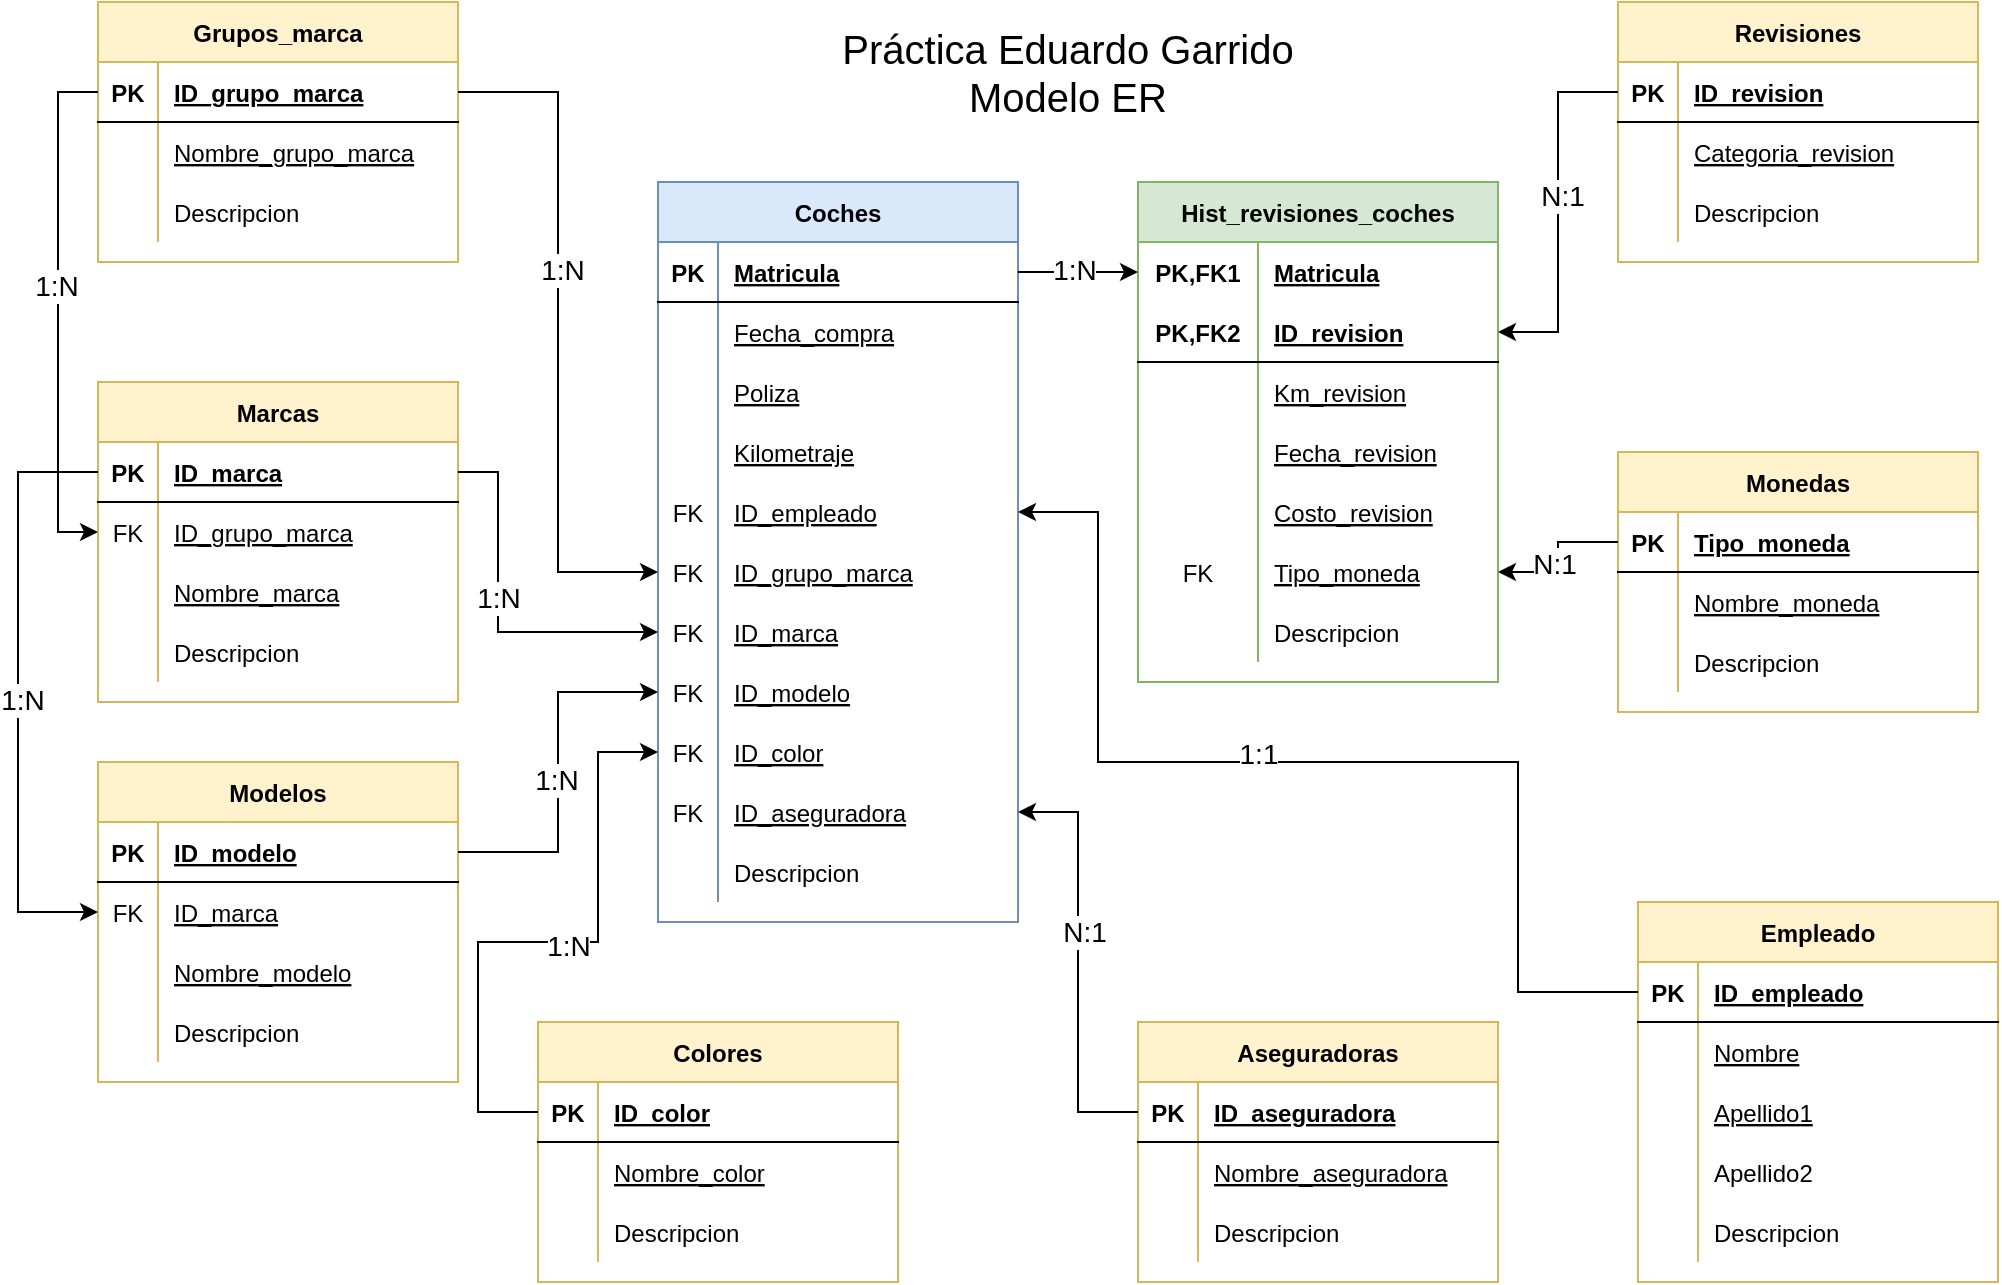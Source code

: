 <mxfile version="20.2.8" type="device"><diagram id="R2lEEEUBdFMjLlhIrx00" name="Page-1"><mxGraphModel dx="1898" dy="681" grid="1" gridSize="10" guides="1" tooltips="1" connect="1" arrows="1" fold="1" page="1" pageScale="1" pageWidth="850" pageHeight="1100" math="0" shadow="0" extFonts="Permanent Marker^https://fonts.googleapis.com/css?family=Permanent+Marker"><root><mxCell id="0"/><mxCell id="1" parent="0"/><mxCell id="57Nj-zh8kXHat_kjO9nR-1" value="Modelos" style="shape=table;startSize=30;container=1;collapsible=1;childLayout=tableLayout;fixedRows=1;rowLines=0;fontStyle=1;align=center;resizeLast=1;fillColor=#fff2cc;strokeColor=#d6b656;" vertex="1" parent="1"><mxGeometry x="-120" y="400" width="180" height="160" as="geometry"/></mxCell><mxCell id="57Nj-zh8kXHat_kjO9nR-2" value="" style="shape=tableRow;horizontal=0;startSize=0;swimlaneHead=0;swimlaneBody=0;fillColor=none;collapsible=0;dropTarget=0;points=[[0,0.5],[1,0.5]];portConstraint=eastwest;top=0;left=0;right=0;bottom=1;" vertex="1" parent="57Nj-zh8kXHat_kjO9nR-1"><mxGeometry y="30" width="180" height="30" as="geometry"/></mxCell><mxCell id="57Nj-zh8kXHat_kjO9nR-3" value="PK" style="shape=partialRectangle;connectable=0;fillColor=none;top=0;left=0;bottom=0;right=0;fontStyle=1;overflow=hidden;" vertex="1" parent="57Nj-zh8kXHat_kjO9nR-2"><mxGeometry width="30" height="30" as="geometry"><mxRectangle width="30" height="30" as="alternateBounds"/></mxGeometry></mxCell><mxCell id="57Nj-zh8kXHat_kjO9nR-4" value="ID_modelo" style="shape=partialRectangle;connectable=0;fillColor=none;top=0;left=0;bottom=0;right=0;align=left;spacingLeft=6;fontStyle=5;overflow=hidden;" vertex="1" parent="57Nj-zh8kXHat_kjO9nR-2"><mxGeometry x="30" width="150" height="30" as="geometry"><mxRectangle width="150" height="30" as="alternateBounds"/></mxGeometry></mxCell><mxCell id="57Nj-zh8kXHat_kjO9nR-5" value="" style="shape=tableRow;horizontal=0;startSize=0;swimlaneHead=0;swimlaneBody=0;fillColor=none;collapsible=0;dropTarget=0;points=[[0,0.5],[1,0.5]];portConstraint=eastwest;top=0;left=0;right=0;bottom=0;" vertex="1" parent="57Nj-zh8kXHat_kjO9nR-1"><mxGeometry y="60" width="180" height="30" as="geometry"/></mxCell><mxCell id="57Nj-zh8kXHat_kjO9nR-6" value="FK" style="shape=partialRectangle;connectable=0;fillColor=none;top=0;left=0;bottom=0;right=0;editable=1;overflow=hidden;" vertex="1" parent="57Nj-zh8kXHat_kjO9nR-5"><mxGeometry width="30" height="30" as="geometry"><mxRectangle width="30" height="30" as="alternateBounds"/></mxGeometry></mxCell><mxCell id="57Nj-zh8kXHat_kjO9nR-7" value="ID_marca" style="shape=partialRectangle;connectable=0;fillColor=none;top=0;left=0;bottom=0;right=0;align=left;spacingLeft=6;overflow=hidden;fontStyle=4" vertex="1" parent="57Nj-zh8kXHat_kjO9nR-5"><mxGeometry x="30" width="150" height="30" as="geometry"><mxRectangle width="150" height="30" as="alternateBounds"/></mxGeometry></mxCell><mxCell id="57Nj-zh8kXHat_kjO9nR-192" value="" style="shape=tableRow;horizontal=0;startSize=0;swimlaneHead=0;swimlaneBody=0;fillColor=none;collapsible=0;dropTarget=0;points=[[0,0.5],[1,0.5]];portConstraint=eastwest;top=0;left=0;right=0;bottom=0;" vertex="1" parent="57Nj-zh8kXHat_kjO9nR-1"><mxGeometry y="90" width="180" height="30" as="geometry"/></mxCell><mxCell id="57Nj-zh8kXHat_kjO9nR-193" value="" style="shape=partialRectangle;connectable=0;fillColor=none;top=0;left=0;bottom=0;right=0;editable=1;overflow=hidden;" vertex="1" parent="57Nj-zh8kXHat_kjO9nR-192"><mxGeometry width="30" height="30" as="geometry"><mxRectangle width="30" height="30" as="alternateBounds"/></mxGeometry></mxCell><mxCell id="57Nj-zh8kXHat_kjO9nR-194" value="Nombre_modelo" style="shape=partialRectangle;connectable=0;fillColor=none;top=0;left=0;bottom=0;right=0;align=left;spacingLeft=6;overflow=hidden;fontStyle=4" vertex="1" parent="57Nj-zh8kXHat_kjO9nR-192"><mxGeometry x="30" width="150" height="30" as="geometry"><mxRectangle width="150" height="30" as="alternateBounds"/></mxGeometry></mxCell><mxCell id="57Nj-zh8kXHat_kjO9nR-8" value="" style="shape=tableRow;horizontal=0;startSize=0;swimlaneHead=0;swimlaneBody=0;fillColor=none;collapsible=0;dropTarget=0;points=[[0,0.5],[1,0.5]];portConstraint=eastwest;top=0;left=0;right=0;bottom=0;" vertex="1" parent="57Nj-zh8kXHat_kjO9nR-1"><mxGeometry y="120" width="180" height="30" as="geometry"/></mxCell><mxCell id="57Nj-zh8kXHat_kjO9nR-9" value="" style="shape=partialRectangle;connectable=0;fillColor=none;top=0;left=0;bottom=0;right=0;editable=1;overflow=hidden;" vertex="1" parent="57Nj-zh8kXHat_kjO9nR-8"><mxGeometry width="30" height="30" as="geometry"><mxRectangle width="30" height="30" as="alternateBounds"/></mxGeometry></mxCell><mxCell id="57Nj-zh8kXHat_kjO9nR-10" value="Descripcion" style="shape=partialRectangle;connectable=0;fillColor=none;top=0;left=0;bottom=0;right=0;align=left;spacingLeft=6;overflow=hidden;" vertex="1" parent="57Nj-zh8kXHat_kjO9nR-8"><mxGeometry x="30" width="150" height="30" as="geometry"><mxRectangle width="150" height="30" as="alternateBounds"/></mxGeometry></mxCell><mxCell id="57Nj-zh8kXHat_kjO9nR-14" value="Marcas" style="shape=table;startSize=30;container=1;collapsible=1;childLayout=tableLayout;fixedRows=1;rowLines=0;fontStyle=1;align=center;resizeLast=1;fillColor=#fff2cc;strokeColor=#d6b656;" vertex="1" parent="1"><mxGeometry x="-120" y="210" width="180" height="160" as="geometry"/></mxCell><mxCell id="57Nj-zh8kXHat_kjO9nR-15" value="" style="shape=tableRow;horizontal=0;startSize=0;swimlaneHead=0;swimlaneBody=0;fillColor=none;collapsible=0;dropTarget=0;points=[[0,0.5],[1,0.5]];portConstraint=eastwest;top=0;left=0;right=0;bottom=1;" vertex="1" parent="57Nj-zh8kXHat_kjO9nR-14"><mxGeometry y="30" width="180" height="30" as="geometry"/></mxCell><mxCell id="57Nj-zh8kXHat_kjO9nR-16" value="PK" style="shape=partialRectangle;connectable=0;fillColor=none;top=0;left=0;bottom=0;right=0;fontStyle=1;overflow=hidden;" vertex="1" parent="57Nj-zh8kXHat_kjO9nR-15"><mxGeometry width="30" height="30" as="geometry"><mxRectangle width="30" height="30" as="alternateBounds"/></mxGeometry></mxCell><mxCell id="57Nj-zh8kXHat_kjO9nR-17" value="ID_marca" style="shape=partialRectangle;connectable=0;fillColor=none;top=0;left=0;bottom=0;right=0;align=left;spacingLeft=6;fontStyle=5;overflow=hidden;" vertex="1" parent="57Nj-zh8kXHat_kjO9nR-15"><mxGeometry x="30" width="150" height="30" as="geometry"><mxRectangle width="150" height="30" as="alternateBounds"/></mxGeometry></mxCell><mxCell id="57Nj-zh8kXHat_kjO9nR-18" value="" style="shape=tableRow;horizontal=0;startSize=0;swimlaneHead=0;swimlaneBody=0;fillColor=none;collapsible=0;dropTarget=0;points=[[0,0.5],[1,0.5]];portConstraint=eastwest;top=0;left=0;right=0;bottom=0;" vertex="1" parent="57Nj-zh8kXHat_kjO9nR-14"><mxGeometry y="60" width="180" height="30" as="geometry"/></mxCell><mxCell id="57Nj-zh8kXHat_kjO9nR-19" value="FK" style="shape=partialRectangle;connectable=0;fillColor=none;top=0;left=0;bottom=0;right=0;editable=1;overflow=hidden;" vertex="1" parent="57Nj-zh8kXHat_kjO9nR-18"><mxGeometry width="30" height="30" as="geometry"><mxRectangle width="30" height="30" as="alternateBounds"/></mxGeometry></mxCell><mxCell id="57Nj-zh8kXHat_kjO9nR-20" value="ID_grupo_marca" style="shape=partialRectangle;connectable=0;fillColor=none;top=0;left=0;bottom=0;right=0;align=left;spacingLeft=6;overflow=hidden;fontStyle=4" vertex="1" parent="57Nj-zh8kXHat_kjO9nR-18"><mxGeometry x="30" width="150" height="30" as="geometry"><mxRectangle width="150" height="30" as="alternateBounds"/></mxGeometry></mxCell><mxCell id="57Nj-zh8kXHat_kjO9nR-189" value="" style="shape=tableRow;horizontal=0;startSize=0;swimlaneHead=0;swimlaneBody=0;fillColor=none;collapsible=0;dropTarget=0;points=[[0,0.5],[1,0.5]];portConstraint=eastwest;top=0;left=0;right=0;bottom=0;" vertex="1" parent="57Nj-zh8kXHat_kjO9nR-14"><mxGeometry y="90" width="180" height="30" as="geometry"/></mxCell><mxCell id="57Nj-zh8kXHat_kjO9nR-190" value="" style="shape=partialRectangle;connectable=0;fillColor=none;top=0;left=0;bottom=0;right=0;editable=1;overflow=hidden;" vertex="1" parent="57Nj-zh8kXHat_kjO9nR-189"><mxGeometry width="30" height="30" as="geometry"><mxRectangle width="30" height="30" as="alternateBounds"/></mxGeometry></mxCell><mxCell id="57Nj-zh8kXHat_kjO9nR-191" value="Nombre_marca" style="shape=partialRectangle;connectable=0;fillColor=none;top=0;left=0;bottom=0;right=0;align=left;spacingLeft=6;overflow=hidden;fontStyle=4" vertex="1" parent="57Nj-zh8kXHat_kjO9nR-189"><mxGeometry x="30" width="150" height="30" as="geometry"><mxRectangle width="150" height="30" as="alternateBounds"/></mxGeometry></mxCell><mxCell id="57Nj-zh8kXHat_kjO9nR-21" value="" style="shape=tableRow;horizontal=0;startSize=0;swimlaneHead=0;swimlaneBody=0;fillColor=none;collapsible=0;dropTarget=0;points=[[0,0.5],[1,0.5]];portConstraint=eastwest;top=0;left=0;right=0;bottom=0;" vertex="1" parent="57Nj-zh8kXHat_kjO9nR-14"><mxGeometry y="120" width="180" height="30" as="geometry"/></mxCell><mxCell id="57Nj-zh8kXHat_kjO9nR-22" value="" style="shape=partialRectangle;connectable=0;fillColor=none;top=0;left=0;bottom=0;right=0;editable=1;overflow=hidden;" vertex="1" parent="57Nj-zh8kXHat_kjO9nR-21"><mxGeometry width="30" height="30" as="geometry"><mxRectangle width="30" height="30" as="alternateBounds"/></mxGeometry></mxCell><mxCell id="57Nj-zh8kXHat_kjO9nR-23" value="Descripcion" style="shape=partialRectangle;connectable=0;fillColor=none;top=0;left=0;bottom=0;right=0;align=left;spacingLeft=6;overflow=hidden;" vertex="1" parent="57Nj-zh8kXHat_kjO9nR-21"><mxGeometry x="30" width="150" height="30" as="geometry"><mxRectangle width="150" height="30" as="alternateBounds"/></mxGeometry></mxCell><mxCell id="57Nj-zh8kXHat_kjO9nR-27" value="Grupos_marca" style="shape=table;startSize=30;container=1;collapsible=1;childLayout=tableLayout;fixedRows=1;rowLines=0;fontStyle=1;align=center;resizeLast=1;fillColor=#fff2cc;strokeColor=#d6b656;" vertex="1" parent="1"><mxGeometry x="-120" y="20" width="180" height="130" as="geometry"/></mxCell><mxCell id="57Nj-zh8kXHat_kjO9nR-28" value="" style="shape=tableRow;horizontal=0;startSize=0;swimlaneHead=0;swimlaneBody=0;fillColor=none;collapsible=0;dropTarget=0;points=[[0,0.5],[1,0.5]];portConstraint=eastwest;top=0;left=0;right=0;bottom=1;" vertex="1" parent="57Nj-zh8kXHat_kjO9nR-27"><mxGeometry y="30" width="180" height="30" as="geometry"/></mxCell><mxCell id="57Nj-zh8kXHat_kjO9nR-29" value="PK" style="shape=partialRectangle;connectable=0;fillColor=none;top=0;left=0;bottom=0;right=0;fontStyle=1;overflow=hidden;" vertex="1" parent="57Nj-zh8kXHat_kjO9nR-28"><mxGeometry width="30" height="30" as="geometry"><mxRectangle width="30" height="30" as="alternateBounds"/></mxGeometry></mxCell><mxCell id="57Nj-zh8kXHat_kjO9nR-30" value="ID_grupo_marca" style="shape=partialRectangle;connectable=0;fillColor=none;top=0;left=0;bottom=0;right=0;align=left;spacingLeft=6;fontStyle=5;overflow=hidden;" vertex="1" parent="57Nj-zh8kXHat_kjO9nR-28"><mxGeometry x="30" width="150" height="30" as="geometry"><mxRectangle width="150" height="30" as="alternateBounds"/></mxGeometry></mxCell><mxCell id="57Nj-zh8kXHat_kjO9nR-31" value="" style="shape=tableRow;horizontal=0;startSize=0;swimlaneHead=0;swimlaneBody=0;fillColor=none;collapsible=0;dropTarget=0;points=[[0,0.5],[1,0.5]];portConstraint=eastwest;top=0;left=0;right=0;bottom=0;" vertex="1" parent="57Nj-zh8kXHat_kjO9nR-27"><mxGeometry y="60" width="180" height="30" as="geometry"/></mxCell><mxCell id="57Nj-zh8kXHat_kjO9nR-32" value="" style="shape=partialRectangle;connectable=0;fillColor=none;top=0;left=0;bottom=0;right=0;editable=1;overflow=hidden;" vertex="1" parent="57Nj-zh8kXHat_kjO9nR-31"><mxGeometry width="30" height="30" as="geometry"><mxRectangle width="30" height="30" as="alternateBounds"/></mxGeometry></mxCell><mxCell id="57Nj-zh8kXHat_kjO9nR-33" value="Nombre_grupo_marca" style="shape=partialRectangle;connectable=0;fillColor=none;top=0;left=0;bottom=0;right=0;align=left;spacingLeft=6;overflow=hidden;fontStyle=4" vertex="1" parent="57Nj-zh8kXHat_kjO9nR-31"><mxGeometry x="30" width="150" height="30" as="geometry"><mxRectangle width="150" height="30" as="alternateBounds"/></mxGeometry></mxCell><mxCell id="57Nj-zh8kXHat_kjO9nR-34" value="" style="shape=tableRow;horizontal=0;startSize=0;swimlaneHead=0;swimlaneBody=0;fillColor=none;collapsible=0;dropTarget=0;points=[[0,0.5],[1,0.5]];portConstraint=eastwest;top=0;left=0;right=0;bottom=0;" vertex="1" parent="57Nj-zh8kXHat_kjO9nR-27"><mxGeometry y="90" width="180" height="30" as="geometry"/></mxCell><mxCell id="57Nj-zh8kXHat_kjO9nR-35" value="" style="shape=partialRectangle;connectable=0;fillColor=none;top=0;left=0;bottom=0;right=0;editable=1;overflow=hidden;" vertex="1" parent="57Nj-zh8kXHat_kjO9nR-34"><mxGeometry width="30" height="30" as="geometry"><mxRectangle width="30" height="30" as="alternateBounds"/></mxGeometry></mxCell><mxCell id="57Nj-zh8kXHat_kjO9nR-36" value="Descripcion" style="shape=partialRectangle;connectable=0;fillColor=none;top=0;left=0;bottom=0;right=0;align=left;spacingLeft=6;overflow=hidden;" vertex="1" parent="57Nj-zh8kXHat_kjO9nR-34"><mxGeometry x="30" width="150" height="30" as="geometry"><mxRectangle width="150" height="30" as="alternateBounds"/></mxGeometry></mxCell><mxCell id="57Nj-zh8kXHat_kjO9nR-40" value="Coches" style="shape=table;startSize=30;container=1;collapsible=1;childLayout=tableLayout;fixedRows=1;rowLines=0;fontStyle=1;align=center;resizeLast=1;fillColor=#dae8fc;strokeColor=#6c8ebf;" vertex="1" parent="1"><mxGeometry x="160" y="110" width="180" height="370" as="geometry"/></mxCell><mxCell id="57Nj-zh8kXHat_kjO9nR-41" value="" style="shape=tableRow;horizontal=0;startSize=0;swimlaneHead=0;swimlaneBody=0;fillColor=none;collapsible=0;dropTarget=0;points=[[0,0.5],[1,0.5]];portConstraint=eastwest;top=0;left=0;right=0;bottom=1;" vertex="1" parent="57Nj-zh8kXHat_kjO9nR-40"><mxGeometry y="30" width="180" height="30" as="geometry"/></mxCell><mxCell id="57Nj-zh8kXHat_kjO9nR-42" value="PK" style="shape=partialRectangle;connectable=0;fillColor=none;top=0;left=0;bottom=0;right=0;fontStyle=1;overflow=hidden;" vertex="1" parent="57Nj-zh8kXHat_kjO9nR-41"><mxGeometry width="30" height="30" as="geometry"><mxRectangle width="30" height="30" as="alternateBounds"/></mxGeometry></mxCell><mxCell id="57Nj-zh8kXHat_kjO9nR-43" value="Matricula" style="shape=partialRectangle;connectable=0;fillColor=none;top=0;left=0;bottom=0;right=0;align=left;spacingLeft=6;fontStyle=5;overflow=hidden;" vertex="1" parent="57Nj-zh8kXHat_kjO9nR-41"><mxGeometry x="30" width="150" height="30" as="geometry"><mxRectangle width="150" height="30" as="alternateBounds"/></mxGeometry></mxCell><mxCell id="57Nj-zh8kXHat_kjO9nR-44" value="" style="shape=tableRow;horizontal=0;startSize=0;swimlaneHead=0;swimlaneBody=0;fillColor=none;collapsible=0;dropTarget=0;points=[[0,0.5],[1,0.5]];portConstraint=eastwest;top=0;left=0;right=0;bottom=0;" vertex="1" parent="57Nj-zh8kXHat_kjO9nR-40"><mxGeometry y="60" width="180" height="30" as="geometry"/></mxCell><mxCell id="57Nj-zh8kXHat_kjO9nR-45" value="" style="shape=partialRectangle;connectable=0;fillColor=none;top=0;left=0;bottom=0;right=0;editable=1;overflow=hidden;" vertex="1" parent="57Nj-zh8kXHat_kjO9nR-44"><mxGeometry width="30" height="30" as="geometry"><mxRectangle width="30" height="30" as="alternateBounds"/></mxGeometry></mxCell><mxCell id="57Nj-zh8kXHat_kjO9nR-46" value="Fecha_compra" style="shape=partialRectangle;connectable=0;fillColor=none;top=0;left=0;bottom=0;right=0;align=left;spacingLeft=6;overflow=hidden;fontStyle=4" vertex="1" parent="57Nj-zh8kXHat_kjO9nR-44"><mxGeometry x="30" width="150" height="30" as="geometry"><mxRectangle width="150" height="30" as="alternateBounds"/></mxGeometry></mxCell><mxCell id="57Nj-zh8kXHat_kjO9nR-50" value="" style="shape=tableRow;horizontal=0;startSize=0;swimlaneHead=0;swimlaneBody=0;fillColor=none;collapsible=0;dropTarget=0;points=[[0,0.5],[1,0.5]];portConstraint=eastwest;top=0;left=0;right=0;bottom=0;" vertex="1" parent="57Nj-zh8kXHat_kjO9nR-40"><mxGeometry y="90" width="180" height="30" as="geometry"/></mxCell><mxCell id="57Nj-zh8kXHat_kjO9nR-51" value="" style="shape=partialRectangle;connectable=0;fillColor=none;top=0;left=0;bottom=0;right=0;editable=1;overflow=hidden;" vertex="1" parent="57Nj-zh8kXHat_kjO9nR-50"><mxGeometry width="30" height="30" as="geometry"><mxRectangle width="30" height="30" as="alternateBounds"/></mxGeometry></mxCell><mxCell id="57Nj-zh8kXHat_kjO9nR-52" value="Poliza" style="shape=partialRectangle;connectable=0;fillColor=none;top=0;left=0;bottom=0;right=0;align=left;spacingLeft=6;overflow=hidden;fontStyle=4" vertex="1" parent="57Nj-zh8kXHat_kjO9nR-50"><mxGeometry x="30" width="150" height="30" as="geometry"><mxRectangle width="150" height="30" as="alternateBounds"/></mxGeometry></mxCell><mxCell id="57Nj-zh8kXHat_kjO9nR-131" value="" style="shape=tableRow;horizontal=0;startSize=0;swimlaneHead=0;swimlaneBody=0;fillColor=none;collapsible=0;dropTarget=0;points=[[0,0.5],[1,0.5]];portConstraint=eastwest;top=0;left=0;right=0;bottom=0;" vertex="1" parent="57Nj-zh8kXHat_kjO9nR-40"><mxGeometry y="120" width="180" height="30" as="geometry"/></mxCell><mxCell id="57Nj-zh8kXHat_kjO9nR-132" value="" style="shape=partialRectangle;connectable=0;fillColor=none;top=0;left=0;bottom=0;right=0;editable=1;overflow=hidden;" vertex="1" parent="57Nj-zh8kXHat_kjO9nR-131"><mxGeometry width="30" height="30" as="geometry"><mxRectangle width="30" height="30" as="alternateBounds"/></mxGeometry></mxCell><mxCell id="57Nj-zh8kXHat_kjO9nR-133" value="Kilometraje" style="shape=partialRectangle;connectable=0;fillColor=none;top=0;left=0;bottom=0;right=0;align=left;spacingLeft=6;overflow=hidden;fontStyle=4" vertex="1" parent="57Nj-zh8kXHat_kjO9nR-131"><mxGeometry x="30" width="150" height="30" as="geometry"><mxRectangle width="150" height="30" as="alternateBounds"/></mxGeometry></mxCell><mxCell id="57Nj-zh8kXHat_kjO9nR-134" value="" style="shape=tableRow;horizontal=0;startSize=0;swimlaneHead=0;swimlaneBody=0;fillColor=none;collapsible=0;dropTarget=0;points=[[0,0.5],[1,0.5]];portConstraint=eastwest;top=0;left=0;right=0;bottom=0;" vertex="1" parent="57Nj-zh8kXHat_kjO9nR-40"><mxGeometry y="150" width="180" height="30" as="geometry"/></mxCell><mxCell id="57Nj-zh8kXHat_kjO9nR-135" value="FK" style="shape=partialRectangle;connectable=0;fillColor=none;top=0;left=0;bottom=0;right=0;editable=1;overflow=hidden;" vertex="1" parent="57Nj-zh8kXHat_kjO9nR-134"><mxGeometry width="30" height="30" as="geometry"><mxRectangle width="30" height="30" as="alternateBounds"/></mxGeometry></mxCell><mxCell id="57Nj-zh8kXHat_kjO9nR-136" value="ID_empleado" style="shape=partialRectangle;connectable=0;fillColor=none;top=0;left=0;bottom=0;right=0;align=left;spacingLeft=6;overflow=hidden;fontStyle=4" vertex="1" parent="57Nj-zh8kXHat_kjO9nR-134"><mxGeometry x="30" width="150" height="30" as="geometry"><mxRectangle width="150" height="30" as="alternateBounds"/></mxGeometry></mxCell><mxCell id="57Nj-zh8kXHat_kjO9nR-137" value="" style="shape=tableRow;horizontal=0;startSize=0;swimlaneHead=0;swimlaneBody=0;fillColor=none;collapsible=0;dropTarget=0;points=[[0,0.5],[1,0.5]];portConstraint=eastwest;top=0;left=0;right=0;bottom=0;" vertex="1" parent="57Nj-zh8kXHat_kjO9nR-40"><mxGeometry y="180" width="180" height="30" as="geometry"/></mxCell><mxCell id="57Nj-zh8kXHat_kjO9nR-138" value="FK" style="shape=partialRectangle;connectable=0;fillColor=none;top=0;left=0;bottom=0;right=0;editable=1;overflow=hidden;" vertex="1" parent="57Nj-zh8kXHat_kjO9nR-137"><mxGeometry width="30" height="30" as="geometry"><mxRectangle width="30" height="30" as="alternateBounds"/></mxGeometry></mxCell><mxCell id="57Nj-zh8kXHat_kjO9nR-139" value="ID_grupo_marca" style="shape=partialRectangle;connectable=0;fillColor=none;top=0;left=0;bottom=0;right=0;align=left;spacingLeft=6;overflow=hidden;fontStyle=4" vertex="1" parent="57Nj-zh8kXHat_kjO9nR-137"><mxGeometry x="30" width="150" height="30" as="geometry"><mxRectangle width="150" height="30" as="alternateBounds"/></mxGeometry></mxCell><mxCell id="57Nj-zh8kXHat_kjO9nR-140" value="" style="shape=tableRow;horizontal=0;startSize=0;swimlaneHead=0;swimlaneBody=0;fillColor=none;collapsible=0;dropTarget=0;points=[[0,0.5],[1,0.5]];portConstraint=eastwest;top=0;left=0;right=0;bottom=0;" vertex="1" parent="57Nj-zh8kXHat_kjO9nR-40"><mxGeometry y="210" width="180" height="30" as="geometry"/></mxCell><mxCell id="57Nj-zh8kXHat_kjO9nR-141" value="FK" style="shape=partialRectangle;connectable=0;fillColor=none;top=0;left=0;bottom=0;right=0;editable=1;overflow=hidden;" vertex="1" parent="57Nj-zh8kXHat_kjO9nR-140"><mxGeometry width="30" height="30" as="geometry"><mxRectangle width="30" height="30" as="alternateBounds"/></mxGeometry></mxCell><mxCell id="57Nj-zh8kXHat_kjO9nR-142" value="ID_marca" style="shape=partialRectangle;connectable=0;fillColor=none;top=0;left=0;bottom=0;right=0;align=left;spacingLeft=6;overflow=hidden;fontStyle=4" vertex="1" parent="57Nj-zh8kXHat_kjO9nR-140"><mxGeometry x="30" width="150" height="30" as="geometry"><mxRectangle width="150" height="30" as="alternateBounds"/></mxGeometry></mxCell><mxCell id="57Nj-zh8kXHat_kjO9nR-143" value="" style="shape=tableRow;horizontal=0;startSize=0;swimlaneHead=0;swimlaneBody=0;fillColor=none;collapsible=0;dropTarget=0;points=[[0,0.5],[1,0.5]];portConstraint=eastwest;top=0;left=0;right=0;bottom=0;" vertex="1" parent="57Nj-zh8kXHat_kjO9nR-40"><mxGeometry y="240" width="180" height="30" as="geometry"/></mxCell><mxCell id="57Nj-zh8kXHat_kjO9nR-144" value="FK" style="shape=partialRectangle;connectable=0;fillColor=none;top=0;left=0;bottom=0;right=0;editable=1;overflow=hidden;" vertex="1" parent="57Nj-zh8kXHat_kjO9nR-143"><mxGeometry width="30" height="30" as="geometry"><mxRectangle width="30" height="30" as="alternateBounds"/></mxGeometry></mxCell><mxCell id="57Nj-zh8kXHat_kjO9nR-145" value="ID_modelo" style="shape=partialRectangle;connectable=0;fillColor=none;top=0;left=0;bottom=0;right=0;align=left;spacingLeft=6;overflow=hidden;fontStyle=4" vertex="1" parent="57Nj-zh8kXHat_kjO9nR-143"><mxGeometry x="30" width="150" height="30" as="geometry"><mxRectangle width="150" height="30" as="alternateBounds"/></mxGeometry></mxCell><mxCell id="57Nj-zh8kXHat_kjO9nR-146" value="" style="shape=tableRow;horizontal=0;startSize=0;swimlaneHead=0;swimlaneBody=0;fillColor=none;collapsible=0;dropTarget=0;points=[[0,0.5],[1,0.5]];portConstraint=eastwest;top=0;left=0;right=0;bottom=0;" vertex="1" parent="57Nj-zh8kXHat_kjO9nR-40"><mxGeometry y="270" width="180" height="30" as="geometry"/></mxCell><mxCell id="57Nj-zh8kXHat_kjO9nR-147" value="FK" style="shape=partialRectangle;connectable=0;fillColor=none;top=0;left=0;bottom=0;right=0;editable=1;overflow=hidden;" vertex="1" parent="57Nj-zh8kXHat_kjO9nR-146"><mxGeometry width="30" height="30" as="geometry"><mxRectangle width="30" height="30" as="alternateBounds"/></mxGeometry></mxCell><mxCell id="57Nj-zh8kXHat_kjO9nR-148" value="ID_color" style="shape=partialRectangle;connectable=0;fillColor=none;top=0;left=0;bottom=0;right=0;align=left;spacingLeft=6;overflow=hidden;fontStyle=4" vertex="1" parent="57Nj-zh8kXHat_kjO9nR-146"><mxGeometry x="30" width="150" height="30" as="geometry"><mxRectangle width="150" height="30" as="alternateBounds"/></mxGeometry></mxCell><mxCell id="57Nj-zh8kXHat_kjO9nR-149" value="" style="shape=tableRow;horizontal=0;startSize=0;swimlaneHead=0;swimlaneBody=0;fillColor=none;collapsible=0;dropTarget=0;points=[[0,0.5],[1,0.5]];portConstraint=eastwest;top=0;left=0;right=0;bottom=0;" vertex="1" parent="57Nj-zh8kXHat_kjO9nR-40"><mxGeometry y="300" width="180" height="30" as="geometry"/></mxCell><mxCell id="57Nj-zh8kXHat_kjO9nR-150" value="FK" style="shape=partialRectangle;connectable=0;fillColor=none;top=0;left=0;bottom=0;right=0;editable=1;overflow=hidden;" vertex="1" parent="57Nj-zh8kXHat_kjO9nR-149"><mxGeometry width="30" height="30" as="geometry"><mxRectangle width="30" height="30" as="alternateBounds"/></mxGeometry></mxCell><mxCell id="57Nj-zh8kXHat_kjO9nR-151" value="ID_aseguradora" style="shape=partialRectangle;connectable=0;fillColor=none;top=0;left=0;bottom=0;right=0;align=left;spacingLeft=6;overflow=hidden;fontStyle=4" vertex="1" parent="57Nj-zh8kXHat_kjO9nR-149"><mxGeometry x="30" width="150" height="30" as="geometry"><mxRectangle width="150" height="30" as="alternateBounds"/></mxGeometry></mxCell><mxCell id="57Nj-zh8kXHat_kjO9nR-152" value="" style="shape=tableRow;horizontal=0;startSize=0;swimlaneHead=0;swimlaneBody=0;fillColor=none;collapsible=0;dropTarget=0;points=[[0,0.5],[1,0.5]];portConstraint=eastwest;top=0;left=0;right=0;bottom=0;" vertex="1" parent="57Nj-zh8kXHat_kjO9nR-40"><mxGeometry y="330" width="180" height="30" as="geometry"/></mxCell><mxCell id="57Nj-zh8kXHat_kjO9nR-153" value="" style="shape=partialRectangle;connectable=0;fillColor=none;top=0;left=0;bottom=0;right=0;editable=1;overflow=hidden;" vertex="1" parent="57Nj-zh8kXHat_kjO9nR-152"><mxGeometry width="30" height="30" as="geometry"><mxRectangle width="30" height="30" as="alternateBounds"/></mxGeometry></mxCell><mxCell id="57Nj-zh8kXHat_kjO9nR-154" value="Descripcion" style="shape=partialRectangle;connectable=0;fillColor=none;top=0;left=0;bottom=0;right=0;align=left;spacingLeft=6;overflow=hidden;fontStyle=0" vertex="1" parent="57Nj-zh8kXHat_kjO9nR-152"><mxGeometry x="30" width="150" height="30" as="geometry"><mxRectangle width="150" height="30" as="alternateBounds"/></mxGeometry></mxCell><mxCell id="57Nj-zh8kXHat_kjO9nR-53" value="Hist_revisiones_coches" style="shape=table;startSize=30;container=1;collapsible=1;childLayout=tableLayout;fixedRows=1;rowLines=0;fontStyle=1;align=center;resizeLast=1;fillColor=#d5e8d4;strokeColor=#82b366;" vertex="1" parent="1"><mxGeometry x="400" y="110" width="180" height="250" as="geometry"/></mxCell><mxCell id="57Nj-zh8kXHat_kjO9nR-54" value="" style="shape=tableRow;horizontal=0;startSize=0;swimlaneHead=0;swimlaneBody=0;fillColor=none;collapsible=0;dropTarget=0;points=[[0,0.5],[1,0.5]];portConstraint=eastwest;top=0;left=0;right=0;bottom=0;" vertex="1" parent="57Nj-zh8kXHat_kjO9nR-53"><mxGeometry y="30" width="180" height="30" as="geometry"/></mxCell><mxCell id="57Nj-zh8kXHat_kjO9nR-55" value="PK,FK1" style="shape=partialRectangle;connectable=0;fillColor=none;top=0;left=0;bottom=0;right=0;fontStyle=1;overflow=hidden;" vertex="1" parent="57Nj-zh8kXHat_kjO9nR-54"><mxGeometry width="60" height="30" as="geometry"><mxRectangle width="60" height="30" as="alternateBounds"/></mxGeometry></mxCell><mxCell id="57Nj-zh8kXHat_kjO9nR-56" value="Matricula" style="shape=partialRectangle;connectable=0;fillColor=none;top=0;left=0;bottom=0;right=0;align=left;spacingLeft=6;fontStyle=5;overflow=hidden;" vertex="1" parent="57Nj-zh8kXHat_kjO9nR-54"><mxGeometry x="60" width="120" height="30" as="geometry"><mxRectangle width="120" height="30" as="alternateBounds"/></mxGeometry></mxCell><mxCell id="57Nj-zh8kXHat_kjO9nR-57" value="" style="shape=tableRow;horizontal=0;startSize=0;swimlaneHead=0;swimlaneBody=0;fillColor=none;collapsible=0;dropTarget=0;points=[[0,0.5],[1,0.5]];portConstraint=eastwest;top=0;left=0;right=0;bottom=1;" vertex="1" parent="57Nj-zh8kXHat_kjO9nR-53"><mxGeometry y="60" width="180" height="30" as="geometry"/></mxCell><mxCell id="57Nj-zh8kXHat_kjO9nR-58" value="PK,FK2" style="shape=partialRectangle;connectable=0;fillColor=none;top=0;left=0;bottom=0;right=0;fontStyle=1;overflow=hidden;" vertex="1" parent="57Nj-zh8kXHat_kjO9nR-57"><mxGeometry width="60" height="30" as="geometry"><mxRectangle width="60" height="30" as="alternateBounds"/></mxGeometry></mxCell><mxCell id="57Nj-zh8kXHat_kjO9nR-59" value="ID_revision" style="shape=partialRectangle;connectable=0;fillColor=none;top=0;left=0;bottom=0;right=0;align=left;spacingLeft=6;fontStyle=5;overflow=hidden;" vertex="1" parent="57Nj-zh8kXHat_kjO9nR-57"><mxGeometry x="60" width="120" height="30" as="geometry"><mxRectangle width="120" height="30" as="alternateBounds"/></mxGeometry></mxCell><mxCell id="57Nj-zh8kXHat_kjO9nR-60" value="" style="shape=tableRow;horizontal=0;startSize=0;swimlaneHead=0;swimlaneBody=0;fillColor=none;collapsible=0;dropTarget=0;points=[[0,0.5],[1,0.5]];portConstraint=eastwest;top=0;left=0;right=0;bottom=0;" vertex="1" parent="57Nj-zh8kXHat_kjO9nR-53"><mxGeometry y="90" width="180" height="30" as="geometry"/></mxCell><mxCell id="57Nj-zh8kXHat_kjO9nR-61" value="" style="shape=partialRectangle;connectable=0;fillColor=none;top=0;left=0;bottom=0;right=0;editable=1;overflow=hidden;" vertex="1" parent="57Nj-zh8kXHat_kjO9nR-60"><mxGeometry width="60" height="30" as="geometry"><mxRectangle width="60" height="30" as="alternateBounds"/></mxGeometry></mxCell><mxCell id="57Nj-zh8kXHat_kjO9nR-62" value="Km_revision" style="shape=partialRectangle;connectable=0;fillColor=none;top=0;left=0;bottom=0;right=0;align=left;spacingLeft=6;overflow=hidden;fontStyle=4" vertex="1" parent="57Nj-zh8kXHat_kjO9nR-60"><mxGeometry x="60" width="120" height="30" as="geometry"><mxRectangle width="120" height="30" as="alternateBounds"/></mxGeometry></mxCell><mxCell id="57Nj-zh8kXHat_kjO9nR-63" value="" style="shape=tableRow;horizontal=0;startSize=0;swimlaneHead=0;swimlaneBody=0;fillColor=none;collapsible=0;dropTarget=0;points=[[0,0.5],[1,0.5]];portConstraint=eastwest;top=0;left=0;right=0;bottom=0;" vertex="1" parent="57Nj-zh8kXHat_kjO9nR-53"><mxGeometry y="120" width="180" height="30" as="geometry"/></mxCell><mxCell id="57Nj-zh8kXHat_kjO9nR-64" value="" style="shape=partialRectangle;connectable=0;fillColor=none;top=0;left=0;bottom=0;right=0;editable=1;overflow=hidden;" vertex="1" parent="57Nj-zh8kXHat_kjO9nR-63"><mxGeometry width="60" height="30" as="geometry"><mxRectangle width="60" height="30" as="alternateBounds"/></mxGeometry></mxCell><mxCell id="57Nj-zh8kXHat_kjO9nR-65" value="Fecha_revision" style="shape=partialRectangle;connectable=0;fillColor=none;top=0;left=0;bottom=0;right=0;align=left;spacingLeft=6;overflow=hidden;fontStyle=4" vertex="1" parent="57Nj-zh8kXHat_kjO9nR-63"><mxGeometry x="60" width="120" height="30" as="geometry"><mxRectangle width="120" height="30" as="alternateBounds"/></mxGeometry></mxCell><mxCell id="57Nj-zh8kXHat_kjO9nR-155" value="" style="shape=tableRow;horizontal=0;startSize=0;swimlaneHead=0;swimlaneBody=0;fillColor=none;collapsible=0;dropTarget=0;points=[[0,0.5],[1,0.5]];portConstraint=eastwest;top=0;left=0;right=0;bottom=0;" vertex="1" parent="57Nj-zh8kXHat_kjO9nR-53"><mxGeometry y="150" width="180" height="30" as="geometry"/></mxCell><mxCell id="57Nj-zh8kXHat_kjO9nR-156" value="" style="shape=partialRectangle;connectable=0;fillColor=none;top=0;left=0;bottom=0;right=0;editable=1;overflow=hidden;" vertex="1" parent="57Nj-zh8kXHat_kjO9nR-155"><mxGeometry width="60" height="30" as="geometry"><mxRectangle width="60" height="30" as="alternateBounds"/></mxGeometry></mxCell><mxCell id="57Nj-zh8kXHat_kjO9nR-157" value="Costo_revision" style="shape=partialRectangle;connectable=0;fillColor=none;top=0;left=0;bottom=0;right=0;align=left;spacingLeft=6;overflow=hidden;fontStyle=4" vertex="1" parent="57Nj-zh8kXHat_kjO9nR-155"><mxGeometry x="60" width="120" height="30" as="geometry"><mxRectangle width="120" height="30" as="alternateBounds"/></mxGeometry></mxCell><mxCell id="57Nj-zh8kXHat_kjO9nR-158" value="" style="shape=tableRow;horizontal=0;startSize=0;swimlaneHead=0;swimlaneBody=0;fillColor=none;collapsible=0;dropTarget=0;points=[[0,0.5],[1,0.5]];portConstraint=eastwest;top=0;left=0;right=0;bottom=0;" vertex="1" parent="57Nj-zh8kXHat_kjO9nR-53"><mxGeometry y="180" width="180" height="30" as="geometry"/></mxCell><mxCell id="57Nj-zh8kXHat_kjO9nR-159" value="FK" style="shape=partialRectangle;connectable=0;fillColor=none;top=0;left=0;bottom=0;right=0;editable=1;overflow=hidden;" vertex="1" parent="57Nj-zh8kXHat_kjO9nR-158"><mxGeometry width="60" height="30" as="geometry"><mxRectangle width="60" height="30" as="alternateBounds"/></mxGeometry></mxCell><mxCell id="57Nj-zh8kXHat_kjO9nR-160" value="Tipo_moneda" style="shape=partialRectangle;connectable=0;fillColor=none;top=0;left=0;bottom=0;right=0;align=left;spacingLeft=6;overflow=hidden;fontStyle=4" vertex="1" parent="57Nj-zh8kXHat_kjO9nR-158"><mxGeometry x="60" width="120" height="30" as="geometry"><mxRectangle width="120" height="30" as="alternateBounds"/></mxGeometry></mxCell><mxCell id="57Nj-zh8kXHat_kjO9nR-161" value="" style="shape=tableRow;horizontal=0;startSize=0;swimlaneHead=0;swimlaneBody=0;fillColor=none;collapsible=0;dropTarget=0;points=[[0,0.5],[1,0.5]];portConstraint=eastwest;top=0;left=0;right=0;bottom=0;" vertex="1" parent="57Nj-zh8kXHat_kjO9nR-53"><mxGeometry y="210" width="180" height="30" as="geometry"/></mxCell><mxCell id="57Nj-zh8kXHat_kjO9nR-162" value="" style="shape=partialRectangle;connectable=0;fillColor=none;top=0;left=0;bottom=0;right=0;editable=1;overflow=hidden;" vertex="1" parent="57Nj-zh8kXHat_kjO9nR-161"><mxGeometry width="60" height="30" as="geometry"><mxRectangle width="60" height="30" as="alternateBounds"/></mxGeometry></mxCell><mxCell id="57Nj-zh8kXHat_kjO9nR-163" value="Descripcion" style="shape=partialRectangle;connectable=0;fillColor=none;top=0;left=0;bottom=0;right=0;align=left;spacingLeft=6;overflow=hidden;" vertex="1" parent="57Nj-zh8kXHat_kjO9nR-161"><mxGeometry x="60" width="120" height="30" as="geometry"><mxRectangle width="120" height="30" as="alternateBounds"/></mxGeometry></mxCell><mxCell id="57Nj-zh8kXHat_kjO9nR-66" value="Aseguradoras" style="shape=table;startSize=30;container=1;collapsible=1;childLayout=tableLayout;fixedRows=1;rowLines=0;fontStyle=1;align=center;resizeLast=1;fillColor=#fff2cc;strokeColor=#d6b656;" vertex="1" parent="1"><mxGeometry x="400" y="530" width="180" height="130" as="geometry"/></mxCell><mxCell id="57Nj-zh8kXHat_kjO9nR-67" value="" style="shape=tableRow;horizontal=0;startSize=0;swimlaneHead=0;swimlaneBody=0;fillColor=none;collapsible=0;dropTarget=0;points=[[0,0.5],[1,0.5]];portConstraint=eastwest;top=0;left=0;right=0;bottom=1;" vertex="1" parent="57Nj-zh8kXHat_kjO9nR-66"><mxGeometry y="30" width="180" height="30" as="geometry"/></mxCell><mxCell id="57Nj-zh8kXHat_kjO9nR-68" value="PK" style="shape=partialRectangle;connectable=0;fillColor=none;top=0;left=0;bottom=0;right=0;fontStyle=1;overflow=hidden;" vertex="1" parent="57Nj-zh8kXHat_kjO9nR-67"><mxGeometry width="30" height="30" as="geometry"><mxRectangle width="30" height="30" as="alternateBounds"/></mxGeometry></mxCell><mxCell id="57Nj-zh8kXHat_kjO9nR-69" value="ID_aseguradora" style="shape=partialRectangle;connectable=0;fillColor=none;top=0;left=0;bottom=0;right=0;align=left;spacingLeft=6;fontStyle=5;overflow=hidden;" vertex="1" parent="57Nj-zh8kXHat_kjO9nR-67"><mxGeometry x="30" width="150" height="30" as="geometry"><mxRectangle width="150" height="30" as="alternateBounds"/></mxGeometry></mxCell><mxCell id="57Nj-zh8kXHat_kjO9nR-70" value="" style="shape=tableRow;horizontal=0;startSize=0;swimlaneHead=0;swimlaneBody=0;fillColor=none;collapsible=0;dropTarget=0;points=[[0,0.5],[1,0.5]];portConstraint=eastwest;top=0;left=0;right=0;bottom=0;" vertex="1" parent="57Nj-zh8kXHat_kjO9nR-66"><mxGeometry y="60" width="180" height="30" as="geometry"/></mxCell><mxCell id="57Nj-zh8kXHat_kjO9nR-71" value="" style="shape=partialRectangle;connectable=0;fillColor=none;top=0;left=0;bottom=0;right=0;editable=1;overflow=hidden;" vertex="1" parent="57Nj-zh8kXHat_kjO9nR-70"><mxGeometry width="30" height="30" as="geometry"><mxRectangle width="30" height="30" as="alternateBounds"/></mxGeometry></mxCell><mxCell id="57Nj-zh8kXHat_kjO9nR-72" value="Nombre_aseguradora" style="shape=partialRectangle;connectable=0;fillColor=none;top=0;left=0;bottom=0;right=0;align=left;spacingLeft=6;overflow=hidden;fontStyle=4" vertex="1" parent="57Nj-zh8kXHat_kjO9nR-70"><mxGeometry x="30" width="150" height="30" as="geometry"><mxRectangle width="150" height="30" as="alternateBounds"/></mxGeometry></mxCell><mxCell id="57Nj-zh8kXHat_kjO9nR-73" value="" style="shape=tableRow;horizontal=0;startSize=0;swimlaneHead=0;swimlaneBody=0;fillColor=none;collapsible=0;dropTarget=0;points=[[0,0.5],[1,0.5]];portConstraint=eastwest;top=0;left=0;right=0;bottom=0;" vertex="1" parent="57Nj-zh8kXHat_kjO9nR-66"><mxGeometry y="90" width="180" height="30" as="geometry"/></mxCell><mxCell id="57Nj-zh8kXHat_kjO9nR-74" value="" style="shape=partialRectangle;connectable=0;fillColor=none;top=0;left=0;bottom=0;right=0;editable=1;overflow=hidden;" vertex="1" parent="57Nj-zh8kXHat_kjO9nR-73"><mxGeometry width="30" height="30" as="geometry"><mxRectangle width="30" height="30" as="alternateBounds"/></mxGeometry></mxCell><mxCell id="57Nj-zh8kXHat_kjO9nR-75" value="Descripcion" style="shape=partialRectangle;connectable=0;fillColor=none;top=0;left=0;bottom=0;right=0;align=left;spacingLeft=6;overflow=hidden;" vertex="1" parent="57Nj-zh8kXHat_kjO9nR-73"><mxGeometry x="30" width="150" height="30" as="geometry"><mxRectangle width="150" height="30" as="alternateBounds"/></mxGeometry></mxCell><mxCell id="57Nj-zh8kXHat_kjO9nR-79" value="Empleado" style="shape=table;startSize=30;container=1;collapsible=1;childLayout=tableLayout;fixedRows=1;rowLines=0;fontStyle=1;align=center;resizeLast=1;fillColor=#fff2cc;strokeColor=#d6b656;" vertex="1" parent="1"><mxGeometry x="650" y="470" width="180" height="190" as="geometry"/></mxCell><mxCell id="57Nj-zh8kXHat_kjO9nR-80" value="" style="shape=tableRow;horizontal=0;startSize=0;swimlaneHead=0;swimlaneBody=0;fillColor=none;collapsible=0;dropTarget=0;points=[[0,0.5],[1,0.5]];portConstraint=eastwest;top=0;left=0;right=0;bottom=1;" vertex="1" parent="57Nj-zh8kXHat_kjO9nR-79"><mxGeometry y="30" width="180" height="30" as="geometry"/></mxCell><mxCell id="57Nj-zh8kXHat_kjO9nR-81" value="PK" style="shape=partialRectangle;connectable=0;fillColor=none;top=0;left=0;bottom=0;right=0;fontStyle=1;overflow=hidden;" vertex="1" parent="57Nj-zh8kXHat_kjO9nR-80"><mxGeometry width="30" height="30" as="geometry"><mxRectangle width="30" height="30" as="alternateBounds"/></mxGeometry></mxCell><mxCell id="57Nj-zh8kXHat_kjO9nR-82" value="ID_empleado" style="shape=partialRectangle;connectable=0;fillColor=none;top=0;left=0;bottom=0;right=0;align=left;spacingLeft=6;fontStyle=5;overflow=hidden;" vertex="1" parent="57Nj-zh8kXHat_kjO9nR-80"><mxGeometry x="30" width="150" height="30" as="geometry"><mxRectangle width="150" height="30" as="alternateBounds"/></mxGeometry></mxCell><mxCell id="57Nj-zh8kXHat_kjO9nR-83" value="" style="shape=tableRow;horizontal=0;startSize=0;swimlaneHead=0;swimlaneBody=0;fillColor=none;collapsible=0;dropTarget=0;points=[[0,0.5],[1,0.5]];portConstraint=eastwest;top=0;left=0;right=0;bottom=0;" vertex="1" parent="57Nj-zh8kXHat_kjO9nR-79"><mxGeometry y="60" width="180" height="30" as="geometry"/></mxCell><mxCell id="57Nj-zh8kXHat_kjO9nR-84" value="" style="shape=partialRectangle;connectable=0;fillColor=none;top=0;left=0;bottom=0;right=0;editable=1;overflow=hidden;" vertex="1" parent="57Nj-zh8kXHat_kjO9nR-83"><mxGeometry width="30" height="30" as="geometry"><mxRectangle width="30" height="30" as="alternateBounds"/></mxGeometry></mxCell><mxCell id="57Nj-zh8kXHat_kjO9nR-85" value="Nombre" style="shape=partialRectangle;connectable=0;fillColor=none;top=0;left=0;bottom=0;right=0;align=left;spacingLeft=6;overflow=hidden;fontStyle=4" vertex="1" parent="57Nj-zh8kXHat_kjO9nR-83"><mxGeometry x="30" width="150" height="30" as="geometry"><mxRectangle width="150" height="30" as="alternateBounds"/></mxGeometry></mxCell><mxCell id="57Nj-zh8kXHat_kjO9nR-86" value="" style="shape=tableRow;horizontal=0;startSize=0;swimlaneHead=0;swimlaneBody=0;fillColor=none;collapsible=0;dropTarget=0;points=[[0,0.5],[1,0.5]];portConstraint=eastwest;top=0;left=0;right=0;bottom=0;" vertex="1" parent="57Nj-zh8kXHat_kjO9nR-79"><mxGeometry y="90" width="180" height="30" as="geometry"/></mxCell><mxCell id="57Nj-zh8kXHat_kjO9nR-87" value="" style="shape=partialRectangle;connectable=0;fillColor=none;top=0;left=0;bottom=0;right=0;editable=1;overflow=hidden;" vertex="1" parent="57Nj-zh8kXHat_kjO9nR-86"><mxGeometry width="30" height="30" as="geometry"><mxRectangle width="30" height="30" as="alternateBounds"/></mxGeometry></mxCell><mxCell id="57Nj-zh8kXHat_kjO9nR-88" value="Apellido1" style="shape=partialRectangle;connectable=0;fillColor=none;top=0;left=0;bottom=0;right=0;align=left;spacingLeft=6;overflow=hidden;fontStyle=4" vertex="1" parent="57Nj-zh8kXHat_kjO9nR-86"><mxGeometry x="30" width="150" height="30" as="geometry"><mxRectangle width="150" height="30" as="alternateBounds"/></mxGeometry></mxCell><mxCell id="57Nj-zh8kXHat_kjO9nR-89" value="" style="shape=tableRow;horizontal=0;startSize=0;swimlaneHead=0;swimlaneBody=0;fillColor=none;collapsible=0;dropTarget=0;points=[[0,0.5],[1,0.5]];portConstraint=eastwest;top=0;left=0;right=0;bottom=0;" vertex="1" parent="57Nj-zh8kXHat_kjO9nR-79"><mxGeometry y="120" width="180" height="30" as="geometry"/></mxCell><mxCell id="57Nj-zh8kXHat_kjO9nR-90" value="" style="shape=partialRectangle;connectable=0;fillColor=none;top=0;left=0;bottom=0;right=0;editable=1;overflow=hidden;" vertex="1" parent="57Nj-zh8kXHat_kjO9nR-89"><mxGeometry width="30" height="30" as="geometry"><mxRectangle width="30" height="30" as="alternateBounds"/></mxGeometry></mxCell><mxCell id="57Nj-zh8kXHat_kjO9nR-91" value="Apellido2" style="shape=partialRectangle;connectable=0;fillColor=none;top=0;left=0;bottom=0;right=0;align=left;spacingLeft=6;overflow=hidden;" vertex="1" parent="57Nj-zh8kXHat_kjO9nR-89"><mxGeometry x="30" width="150" height="30" as="geometry"><mxRectangle width="150" height="30" as="alternateBounds"/></mxGeometry></mxCell><mxCell id="57Nj-zh8kXHat_kjO9nR-164" value="" style="shape=tableRow;horizontal=0;startSize=0;swimlaneHead=0;swimlaneBody=0;fillColor=none;collapsible=0;dropTarget=0;points=[[0,0.5],[1,0.5]];portConstraint=eastwest;top=0;left=0;right=0;bottom=0;" vertex="1" parent="57Nj-zh8kXHat_kjO9nR-79"><mxGeometry y="150" width="180" height="30" as="geometry"/></mxCell><mxCell id="57Nj-zh8kXHat_kjO9nR-165" value="" style="shape=partialRectangle;connectable=0;fillColor=none;top=0;left=0;bottom=0;right=0;editable=1;overflow=hidden;" vertex="1" parent="57Nj-zh8kXHat_kjO9nR-164"><mxGeometry width="30" height="30" as="geometry"><mxRectangle width="30" height="30" as="alternateBounds"/></mxGeometry></mxCell><mxCell id="57Nj-zh8kXHat_kjO9nR-166" value="Descripcion" style="shape=partialRectangle;connectable=0;fillColor=none;top=0;left=0;bottom=0;right=0;align=left;spacingLeft=6;overflow=hidden;" vertex="1" parent="57Nj-zh8kXHat_kjO9nR-164"><mxGeometry x="30" width="150" height="30" as="geometry"><mxRectangle width="150" height="30" as="alternateBounds"/></mxGeometry></mxCell><mxCell id="57Nj-zh8kXHat_kjO9nR-92" value="Monedas" style="shape=table;startSize=30;container=1;collapsible=1;childLayout=tableLayout;fixedRows=1;rowLines=0;fontStyle=1;align=center;resizeLast=1;fillColor=#fff2cc;strokeColor=#d6b656;" vertex="1" parent="1"><mxGeometry x="640" y="245" width="180" height="130" as="geometry"/></mxCell><mxCell id="57Nj-zh8kXHat_kjO9nR-93" value="" style="shape=tableRow;horizontal=0;startSize=0;swimlaneHead=0;swimlaneBody=0;fillColor=none;collapsible=0;dropTarget=0;points=[[0,0.5],[1,0.5]];portConstraint=eastwest;top=0;left=0;right=0;bottom=1;" vertex="1" parent="57Nj-zh8kXHat_kjO9nR-92"><mxGeometry y="30" width="180" height="30" as="geometry"/></mxCell><mxCell id="57Nj-zh8kXHat_kjO9nR-94" value="PK" style="shape=partialRectangle;connectable=0;fillColor=none;top=0;left=0;bottom=0;right=0;fontStyle=1;overflow=hidden;" vertex="1" parent="57Nj-zh8kXHat_kjO9nR-93"><mxGeometry width="30" height="30" as="geometry"><mxRectangle width="30" height="30" as="alternateBounds"/></mxGeometry></mxCell><mxCell id="57Nj-zh8kXHat_kjO9nR-95" value="Tipo_moneda" style="shape=partialRectangle;connectable=0;fillColor=none;top=0;left=0;bottom=0;right=0;align=left;spacingLeft=6;fontStyle=5;overflow=hidden;" vertex="1" parent="57Nj-zh8kXHat_kjO9nR-93"><mxGeometry x="30" width="150" height="30" as="geometry"><mxRectangle width="150" height="30" as="alternateBounds"/></mxGeometry></mxCell><mxCell id="57Nj-zh8kXHat_kjO9nR-96" value="" style="shape=tableRow;horizontal=0;startSize=0;swimlaneHead=0;swimlaneBody=0;fillColor=none;collapsible=0;dropTarget=0;points=[[0,0.5],[1,0.5]];portConstraint=eastwest;top=0;left=0;right=0;bottom=0;" vertex="1" parent="57Nj-zh8kXHat_kjO9nR-92"><mxGeometry y="60" width="180" height="30" as="geometry"/></mxCell><mxCell id="57Nj-zh8kXHat_kjO9nR-97" value="" style="shape=partialRectangle;connectable=0;fillColor=none;top=0;left=0;bottom=0;right=0;editable=1;overflow=hidden;" vertex="1" parent="57Nj-zh8kXHat_kjO9nR-96"><mxGeometry width="30" height="30" as="geometry"><mxRectangle width="30" height="30" as="alternateBounds"/></mxGeometry></mxCell><mxCell id="57Nj-zh8kXHat_kjO9nR-98" value="Nombre_moneda" style="shape=partialRectangle;connectable=0;fillColor=none;top=0;left=0;bottom=0;right=0;align=left;spacingLeft=6;overflow=hidden;fontStyle=4" vertex="1" parent="57Nj-zh8kXHat_kjO9nR-96"><mxGeometry x="30" width="150" height="30" as="geometry"><mxRectangle width="150" height="30" as="alternateBounds"/></mxGeometry></mxCell><mxCell id="57Nj-zh8kXHat_kjO9nR-99" value="" style="shape=tableRow;horizontal=0;startSize=0;swimlaneHead=0;swimlaneBody=0;fillColor=none;collapsible=0;dropTarget=0;points=[[0,0.5],[1,0.5]];portConstraint=eastwest;top=0;left=0;right=0;bottom=0;" vertex="1" parent="57Nj-zh8kXHat_kjO9nR-92"><mxGeometry y="90" width="180" height="30" as="geometry"/></mxCell><mxCell id="57Nj-zh8kXHat_kjO9nR-100" value="" style="shape=partialRectangle;connectable=0;fillColor=none;top=0;left=0;bottom=0;right=0;editable=1;overflow=hidden;" vertex="1" parent="57Nj-zh8kXHat_kjO9nR-99"><mxGeometry width="30" height="30" as="geometry"><mxRectangle width="30" height="30" as="alternateBounds"/></mxGeometry></mxCell><mxCell id="57Nj-zh8kXHat_kjO9nR-101" value="Descripcion" style="shape=partialRectangle;connectable=0;fillColor=none;top=0;left=0;bottom=0;right=0;align=left;spacingLeft=6;overflow=hidden;" vertex="1" parent="57Nj-zh8kXHat_kjO9nR-99"><mxGeometry x="30" width="150" height="30" as="geometry"><mxRectangle width="150" height="30" as="alternateBounds"/></mxGeometry></mxCell><mxCell id="57Nj-zh8kXHat_kjO9nR-105" value="Revisiones" style="shape=table;startSize=30;container=1;collapsible=1;childLayout=tableLayout;fixedRows=1;rowLines=0;fontStyle=1;align=center;resizeLast=1;fillColor=#fff2cc;strokeColor=#d6b656;" vertex="1" parent="1"><mxGeometry x="640" y="20" width="180" height="130" as="geometry"/></mxCell><mxCell id="57Nj-zh8kXHat_kjO9nR-106" value="" style="shape=tableRow;horizontal=0;startSize=0;swimlaneHead=0;swimlaneBody=0;fillColor=none;collapsible=0;dropTarget=0;points=[[0,0.5],[1,0.5]];portConstraint=eastwest;top=0;left=0;right=0;bottom=1;" vertex="1" parent="57Nj-zh8kXHat_kjO9nR-105"><mxGeometry y="30" width="180" height="30" as="geometry"/></mxCell><mxCell id="57Nj-zh8kXHat_kjO9nR-107" value="PK" style="shape=partialRectangle;connectable=0;fillColor=none;top=0;left=0;bottom=0;right=0;fontStyle=1;overflow=hidden;" vertex="1" parent="57Nj-zh8kXHat_kjO9nR-106"><mxGeometry width="30" height="30" as="geometry"><mxRectangle width="30" height="30" as="alternateBounds"/></mxGeometry></mxCell><mxCell id="57Nj-zh8kXHat_kjO9nR-108" value="ID_revision" style="shape=partialRectangle;connectable=0;fillColor=none;top=0;left=0;bottom=0;right=0;align=left;spacingLeft=6;fontStyle=5;overflow=hidden;" vertex="1" parent="57Nj-zh8kXHat_kjO9nR-106"><mxGeometry x="30" width="150" height="30" as="geometry"><mxRectangle width="150" height="30" as="alternateBounds"/></mxGeometry></mxCell><mxCell id="57Nj-zh8kXHat_kjO9nR-109" value="" style="shape=tableRow;horizontal=0;startSize=0;swimlaneHead=0;swimlaneBody=0;fillColor=none;collapsible=0;dropTarget=0;points=[[0,0.5],[1,0.5]];portConstraint=eastwest;top=0;left=0;right=0;bottom=0;" vertex="1" parent="57Nj-zh8kXHat_kjO9nR-105"><mxGeometry y="60" width="180" height="30" as="geometry"/></mxCell><mxCell id="57Nj-zh8kXHat_kjO9nR-110" value="" style="shape=partialRectangle;connectable=0;fillColor=none;top=0;left=0;bottom=0;right=0;editable=1;overflow=hidden;" vertex="1" parent="57Nj-zh8kXHat_kjO9nR-109"><mxGeometry width="30" height="30" as="geometry"><mxRectangle width="30" height="30" as="alternateBounds"/></mxGeometry></mxCell><mxCell id="57Nj-zh8kXHat_kjO9nR-111" value="Categoria_revision" style="shape=partialRectangle;connectable=0;fillColor=none;top=0;left=0;bottom=0;right=0;align=left;spacingLeft=6;overflow=hidden;fontStyle=4" vertex="1" parent="57Nj-zh8kXHat_kjO9nR-109"><mxGeometry x="30" width="150" height="30" as="geometry"><mxRectangle width="150" height="30" as="alternateBounds"/></mxGeometry></mxCell><mxCell id="57Nj-zh8kXHat_kjO9nR-112" value="" style="shape=tableRow;horizontal=0;startSize=0;swimlaneHead=0;swimlaneBody=0;fillColor=none;collapsible=0;dropTarget=0;points=[[0,0.5],[1,0.5]];portConstraint=eastwest;top=0;left=0;right=0;bottom=0;" vertex="1" parent="57Nj-zh8kXHat_kjO9nR-105"><mxGeometry y="90" width="180" height="30" as="geometry"/></mxCell><mxCell id="57Nj-zh8kXHat_kjO9nR-113" value="" style="shape=partialRectangle;connectable=0;fillColor=none;top=0;left=0;bottom=0;right=0;editable=1;overflow=hidden;" vertex="1" parent="57Nj-zh8kXHat_kjO9nR-112"><mxGeometry width="30" height="30" as="geometry"><mxRectangle width="30" height="30" as="alternateBounds"/></mxGeometry></mxCell><mxCell id="57Nj-zh8kXHat_kjO9nR-114" value="Descripcion" style="shape=partialRectangle;connectable=0;fillColor=none;top=0;left=0;bottom=0;right=0;align=left;spacingLeft=6;overflow=hidden;" vertex="1" parent="57Nj-zh8kXHat_kjO9nR-112"><mxGeometry x="30" width="150" height="30" as="geometry"><mxRectangle width="150" height="30" as="alternateBounds"/></mxGeometry></mxCell><mxCell id="57Nj-zh8kXHat_kjO9nR-118" value="Colores" style="shape=table;startSize=30;container=1;collapsible=1;childLayout=tableLayout;fixedRows=1;rowLines=0;fontStyle=1;align=center;resizeLast=1;fillColor=#fff2cc;strokeColor=#d6b656;" vertex="1" parent="1"><mxGeometry x="100" y="530" width="180" height="130" as="geometry"/></mxCell><mxCell id="57Nj-zh8kXHat_kjO9nR-119" value="" style="shape=tableRow;horizontal=0;startSize=0;swimlaneHead=0;swimlaneBody=0;fillColor=none;collapsible=0;dropTarget=0;points=[[0,0.5],[1,0.5]];portConstraint=eastwest;top=0;left=0;right=0;bottom=1;" vertex="1" parent="57Nj-zh8kXHat_kjO9nR-118"><mxGeometry y="30" width="180" height="30" as="geometry"/></mxCell><mxCell id="57Nj-zh8kXHat_kjO9nR-120" value="PK" style="shape=partialRectangle;connectable=0;fillColor=none;top=0;left=0;bottom=0;right=0;fontStyle=1;overflow=hidden;" vertex="1" parent="57Nj-zh8kXHat_kjO9nR-119"><mxGeometry width="30" height="30" as="geometry"><mxRectangle width="30" height="30" as="alternateBounds"/></mxGeometry></mxCell><mxCell id="57Nj-zh8kXHat_kjO9nR-121" value="ID_color" style="shape=partialRectangle;connectable=0;fillColor=none;top=0;left=0;bottom=0;right=0;align=left;spacingLeft=6;fontStyle=5;overflow=hidden;" vertex="1" parent="57Nj-zh8kXHat_kjO9nR-119"><mxGeometry x="30" width="150" height="30" as="geometry"><mxRectangle width="150" height="30" as="alternateBounds"/></mxGeometry></mxCell><mxCell id="57Nj-zh8kXHat_kjO9nR-122" value="" style="shape=tableRow;horizontal=0;startSize=0;swimlaneHead=0;swimlaneBody=0;fillColor=none;collapsible=0;dropTarget=0;points=[[0,0.5],[1,0.5]];portConstraint=eastwest;top=0;left=0;right=0;bottom=0;" vertex="1" parent="57Nj-zh8kXHat_kjO9nR-118"><mxGeometry y="60" width="180" height="30" as="geometry"/></mxCell><mxCell id="57Nj-zh8kXHat_kjO9nR-123" value="" style="shape=partialRectangle;connectable=0;fillColor=none;top=0;left=0;bottom=0;right=0;editable=1;overflow=hidden;" vertex="1" parent="57Nj-zh8kXHat_kjO9nR-122"><mxGeometry width="30" height="30" as="geometry"><mxRectangle width="30" height="30" as="alternateBounds"/></mxGeometry></mxCell><mxCell id="57Nj-zh8kXHat_kjO9nR-124" value="Nombre_color" style="shape=partialRectangle;connectable=0;fillColor=none;top=0;left=0;bottom=0;right=0;align=left;spacingLeft=6;overflow=hidden;fontStyle=4" vertex="1" parent="57Nj-zh8kXHat_kjO9nR-122"><mxGeometry x="30" width="150" height="30" as="geometry"><mxRectangle width="150" height="30" as="alternateBounds"/></mxGeometry></mxCell><mxCell id="57Nj-zh8kXHat_kjO9nR-125" value="" style="shape=tableRow;horizontal=0;startSize=0;swimlaneHead=0;swimlaneBody=0;fillColor=none;collapsible=0;dropTarget=0;points=[[0,0.5],[1,0.5]];portConstraint=eastwest;top=0;left=0;right=0;bottom=0;" vertex="1" parent="57Nj-zh8kXHat_kjO9nR-118"><mxGeometry y="90" width="180" height="30" as="geometry"/></mxCell><mxCell id="57Nj-zh8kXHat_kjO9nR-126" value="" style="shape=partialRectangle;connectable=0;fillColor=none;top=0;left=0;bottom=0;right=0;editable=1;overflow=hidden;" vertex="1" parent="57Nj-zh8kXHat_kjO9nR-125"><mxGeometry width="30" height="30" as="geometry"><mxRectangle width="30" height="30" as="alternateBounds"/></mxGeometry></mxCell><mxCell id="57Nj-zh8kXHat_kjO9nR-127" value="Descripcion" style="shape=partialRectangle;connectable=0;fillColor=none;top=0;left=0;bottom=0;right=0;align=left;spacingLeft=6;overflow=hidden;" vertex="1" parent="57Nj-zh8kXHat_kjO9nR-125"><mxGeometry x="30" width="150" height="30" as="geometry"><mxRectangle width="150" height="30" as="alternateBounds"/></mxGeometry></mxCell><mxCell id="57Nj-zh8kXHat_kjO9nR-167" style="edgeStyle=orthogonalEdgeStyle;rounded=0;orthogonalLoop=1;jettySize=auto;html=1;exitX=1;exitY=0.5;exitDx=0;exitDy=0;entryX=0;entryY=0.5;entryDx=0;entryDy=0;" edge="1" parent="1" source="57Nj-zh8kXHat_kjO9nR-28" target="57Nj-zh8kXHat_kjO9nR-137"><mxGeometry relative="1" as="geometry"/></mxCell><mxCell id="57Nj-zh8kXHat_kjO9nR-177" value="1:N" style="edgeLabel;html=1;align=center;verticalAlign=middle;resizable=0;points=[];fontSize=14;" vertex="1" connectable="0" parent="57Nj-zh8kXHat_kjO9nR-167"><mxGeometry x="-0.186" y="2" relative="1" as="geometry"><mxPoint as="offset"/></mxGeometry></mxCell><mxCell id="57Nj-zh8kXHat_kjO9nR-168" style="edgeStyle=orthogonalEdgeStyle;rounded=0;orthogonalLoop=1;jettySize=auto;html=1;exitX=1;exitY=0.5;exitDx=0;exitDy=0;entryX=0;entryY=0.5;entryDx=0;entryDy=0;" edge="1" parent="1" source="57Nj-zh8kXHat_kjO9nR-15" target="57Nj-zh8kXHat_kjO9nR-140"><mxGeometry relative="1" as="geometry"><Array as="points"><mxPoint x="80" y="255"/><mxPoint x="80" y="335"/></Array></mxGeometry></mxCell><mxCell id="57Nj-zh8kXHat_kjO9nR-178" value="1:N" style="edgeLabel;html=1;align=center;verticalAlign=middle;resizable=0;points=[];fontSize=14;" vertex="1" connectable="0" parent="57Nj-zh8kXHat_kjO9nR-168"><mxGeometry x="-0.086" relative="1" as="geometry"><mxPoint as="offset"/></mxGeometry></mxCell><mxCell id="57Nj-zh8kXHat_kjO9nR-169" style="edgeStyle=orthogonalEdgeStyle;rounded=0;orthogonalLoop=1;jettySize=auto;html=1;exitX=1;exitY=0.5;exitDx=0;exitDy=0;entryX=0;entryY=0.5;entryDx=0;entryDy=0;" edge="1" parent="1" source="57Nj-zh8kXHat_kjO9nR-2" target="57Nj-zh8kXHat_kjO9nR-143"><mxGeometry relative="1" as="geometry"/></mxCell><mxCell id="57Nj-zh8kXHat_kjO9nR-179" value="1:N" style="edgeLabel;html=1;align=center;verticalAlign=middle;resizable=0;points=[];fontSize=14;" vertex="1" connectable="0" parent="57Nj-zh8kXHat_kjO9nR-169"><mxGeometry x="-0.04" y="1" relative="1" as="geometry"><mxPoint as="offset"/></mxGeometry></mxCell><mxCell id="57Nj-zh8kXHat_kjO9nR-170" style="edgeStyle=orthogonalEdgeStyle;rounded=0;orthogonalLoop=1;jettySize=auto;html=1;exitX=0;exitY=0.5;exitDx=0;exitDy=0;entryX=0;entryY=0.5;entryDx=0;entryDy=0;" edge="1" parent="1" source="57Nj-zh8kXHat_kjO9nR-119" target="57Nj-zh8kXHat_kjO9nR-146"><mxGeometry relative="1" as="geometry"><Array as="points"><mxPoint x="70" y="575"/><mxPoint x="70" y="490"/><mxPoint x="130" y="490"/><mxPoint x="130" y="395"/></Array></mxGeometry></mxCell><mxCell id="57Nj-zh8kXHat_kjO9nR-180" value="1:N" style="edgeLabel;html=1;align=center;verticalAlign=middle;resizable=0;points=[];fontSize=14;" vertex="1" connectable="0" parent="57Nj-zh8kXHat_kjO9nR-170"><mxGeometry x="0.064" y="-2" relative="1" as="geometry"><mxPoint as="offset"/></mxGeometry></mxCell><mxCell id="57Nj-zh8kXHat_kjO9nR-171" style="edgeStyle=orthogonalEdgeStyle;rounded=0;orthogonalLoop=1;jettySize=auto;html=1;exitX=1;exitY=0.5;exitDx=0;exitDy=0;entryX=0;entryY=0.5;entryDx=0;entryDy=0;" edge="1" parent="1" source="57Nj-zh8kXHat_kjO9nR-41" target="57Nj-zh8kXHat_kjO9nR-54"><mxGeometry relative="1" as="geometry"><Array as="points"><mxPoint x="370" y="155"/><mxPoint x="370" y="155"/></Array></mxGeometry></mxCell><mxCell id="57Nj-zh8kXHat_kjO9nR-181" value="1:N" style="edgeLabel;html=1;align=center;verticalAlign=middle;resizable=0;points=[];fontSize=14;" vertex="1" connectable="0" parent="57Nj-zh8kXHat_kjO9nR-171"><mxGeometry x="-0.067" y="1" relative="1" as="geometry"><mxPoint as="offset"/></mxGeometry></mxCell><mxCell id="57Nj-zh8kXHat_kjO9nR-172" style="edgeStyle=orthogonalEdgeStyle;rounded=0;orthogonalLoop=1;jettySize=auto;html=1;exitX=0;exitY=0.5;exitDx=0;exitDy=0;entryX=1;entryY=0.5;entryDx=0;entryDy=0;" edge="1" parent="1" source="57Nj-zh8kXHat_kjO9nR-106" target="57Nj-zh8kXHat_kjO9nR-57"><mxGeometry relative="1" as="geometry"/></mxCell><mxCell id="57Nj-zh8kXHat_kjO9nR-182" value="N:1" style="edgeLabel;html=1;align=center;verticalAlign=middle;resizable=0;points=[];fontSize=14;" vertex="1" connectable="0" parent="57Nj-zh8kXHat_kjO9nR-172"><mxGeometry x="-0.096" y="2" relative="1" as="geometry"><mxPoint as="offset"/></mxGeometry></mxCell><mxCell id="57Nj-zh8kXHat_kjO9nR-173" style="edgeStyle=orthogonalEdgeStyle;rounded=0;orthogonalLoop=1;jettySize=auto;html=1;exitX=0;exitY=0.5;exitDx=0;exitDy=0;entryX=1;entryY=0.5;entryDx=0;entryDy=0;" edge="1" parent="1" source="57Nj-zh8kXHat_kjO9nR-93" target="57Nj-zh8kXHat_kjO9nR-158"><mxGeometry relative="1" as="geometry"/></mxCell><mxCell id="57Nj-zh8kXHat_kjO9nR-185" value="N:1" style="edgeLabel;html=1;align=center;verticalAlign=middle;resizable=0;points=[];fontSize=14;" vertex="1" connectable="0" parent="57Nj-zh8kXHat_kjO9nR-173"><mxGeometry x="0.075" y="-2" relative="1" as="geometry"><mxPoint as="offset"/></mxGeometry></mxCell><mxCell id="57Nj-zh8kXHat_kjO9nR-174" style="edgeStyle=orthogonalEdgeStyle;rounded=0;orthogonalLoop=1;jettySize=auto;html=1;exitX=0;exitY=0.5;exitDx=0;exitDy=0;entryX=1;entryY=0.5;entryDx=0;entryDy=0;" edge="1" parent="1" source="57Nj-zh8kXHat_kjO9nR-67" target="57Nj-zh8kXHat_kjO9nR-149"><mxGeometry relative="1" as="geometry"/></mxCell><mxCell id="57Nj-zh8kXHat_kjO9nR-187" value="N:1" style="edgeLabel;html=1;align=center;verticalAlign=middle;resizable=0;points=[];fontSize=14;" vertex="1" connectable="0" parent="57Nj-zh8kXHat_kjO9nR-174"><mxGeometry x="0.133" y="-3" relative="1" as="geometry"><mxPoint y="-1" as="offset"/></mxGeometry></mxCell><mxCell id="57Nj-zh8kXHat_kjO9nR-175" style="edgeStyle=orthogonalEdgeStyle;rounded=0;orthogonalLoop=1;jettySize=auto;html=1;exitX=0;exitY=0.5;exitDx=0;exitDy=0;entryX=1;entryY=0.5;entryDx=0;entryDy=0;" edge="1" parent="1" source="57Nj-zh8kXHat_kjO9nR-80" target="57Nj-zh8kXHat_kjO9nR-134"><mxGeometry relative="1" as="geometry"><mxPoint x="360" y="400" as="targetPoint"/><Array as="points"><mxPoint x="590" y="515"/><mxPoint x="590" y="400"/><mxPoint x="380" y="400"/><mxPoint x="380" y="275"/></Array></mxGeometry></mxCell><mxCell id="57Nj-zh8kXHat_kjO9nR-186" value="1:1" style="edgeLabel;html=1;align=center;verticalAlign=middle;resizable=0;points=[];fontSize=14;" vertex="1" connectable="0" parent="57Nj-zh8kXHat_kjO9nR-175"><mxGeometry x="0.111" y="-4" relative="1" as="geometry"><mxPoint as="offset"/></mxGeometry></mxCell><mxCell id="57Nj-zh8kXHat_kjO9nR-188" value="&lt;font style=&quot;font-size: 20px;&quot;&gt;Práctica Eduardo Garrido&lt;br&gt;Modelo ER&lt;/font&gt;" style="text;html=1;strokeColor=none;fillColor=none;align=center;verticalAlign=middle;whiteSpace=wrap;rounded=0;fontSize=14;" vertex="1" parent="1"><mxGeometry x="250" y="20" width="230" height="70" as="geometry"/></mxCell><mxCell id="57Nj-zh8kXHat_kjO9nR-195" style="edgeStyle=orthogonalEdgeStyle;rounded=0;orthogonalLoop=1;jettySize=auto;html=1;exitX=0;exitY=0.5;exitDx=0;exitDy=0;entryX=0;entryY=0.5;entryDx=0;entryDy=0;fontSize=20;" edge="1" parent="1" source="57Nj-zh8kXHat_kjO9nR-28" target="57Nj-zh8kXHat_kjO9nR-18"><mxGeometry relative="1" as="geometry"/></mxCell><mxCell id="57Nj-zh8kXHat_kjO9nR-197" value="1:N" style="edgeLabel;html=1;align=center;verticalAlign=middle;resizable=0;points=[];fontSize=14;" vertex="1" connectable="0" parent="57Nj-zh8kXHat_kjO9nR-195"><mxGeometry x="-0.092" y="-1" relative="1" as="geometry"><mxPoint y="-1" as="offset"/></mxGeometry></mxCell><mxCell id="57Nj-zh8kXHat_kjO9nR-196" style="edgeStyle=orthogonalEdgeStyle;rounded=0;orthogonalLoop=1;jettySize=auto;html=1;exitX=0;exitY=0.5;exitDx=0;exitDy=0;entryX=0;entryY=0.5;entryDx=0;entryDy=0;fontSize=20;" edge="1" parent="1" source="57Nj-zh8kXHat_kjO9nR-15" target="57Nj-zh8kXHat_kjO9nR-5"><mxGeometry relative="1" as="geometry"><Array as="points"><mxPoint x="-160" y="255"/><mxPoint x="-160" y="475"/></Array></mxGeometry></mxCell><mxCell id="57Nj-zh8kXHat_kjO9nR-198" value="1:N" style="edgeLabel;html=1;align=center;verticalAlign=middle;resizable=0;points=[];fontSize=14;" vertex="1" connectable="0" parent="57Nj-zh8kXHat_kjO9nR-196"><mxGeometry x="0.022" y="2" relative="1" as="geometry"><mxPoint as="offset"/></mxGeometry></mxCell></root></mxGraphModel></diagram></mxfile>